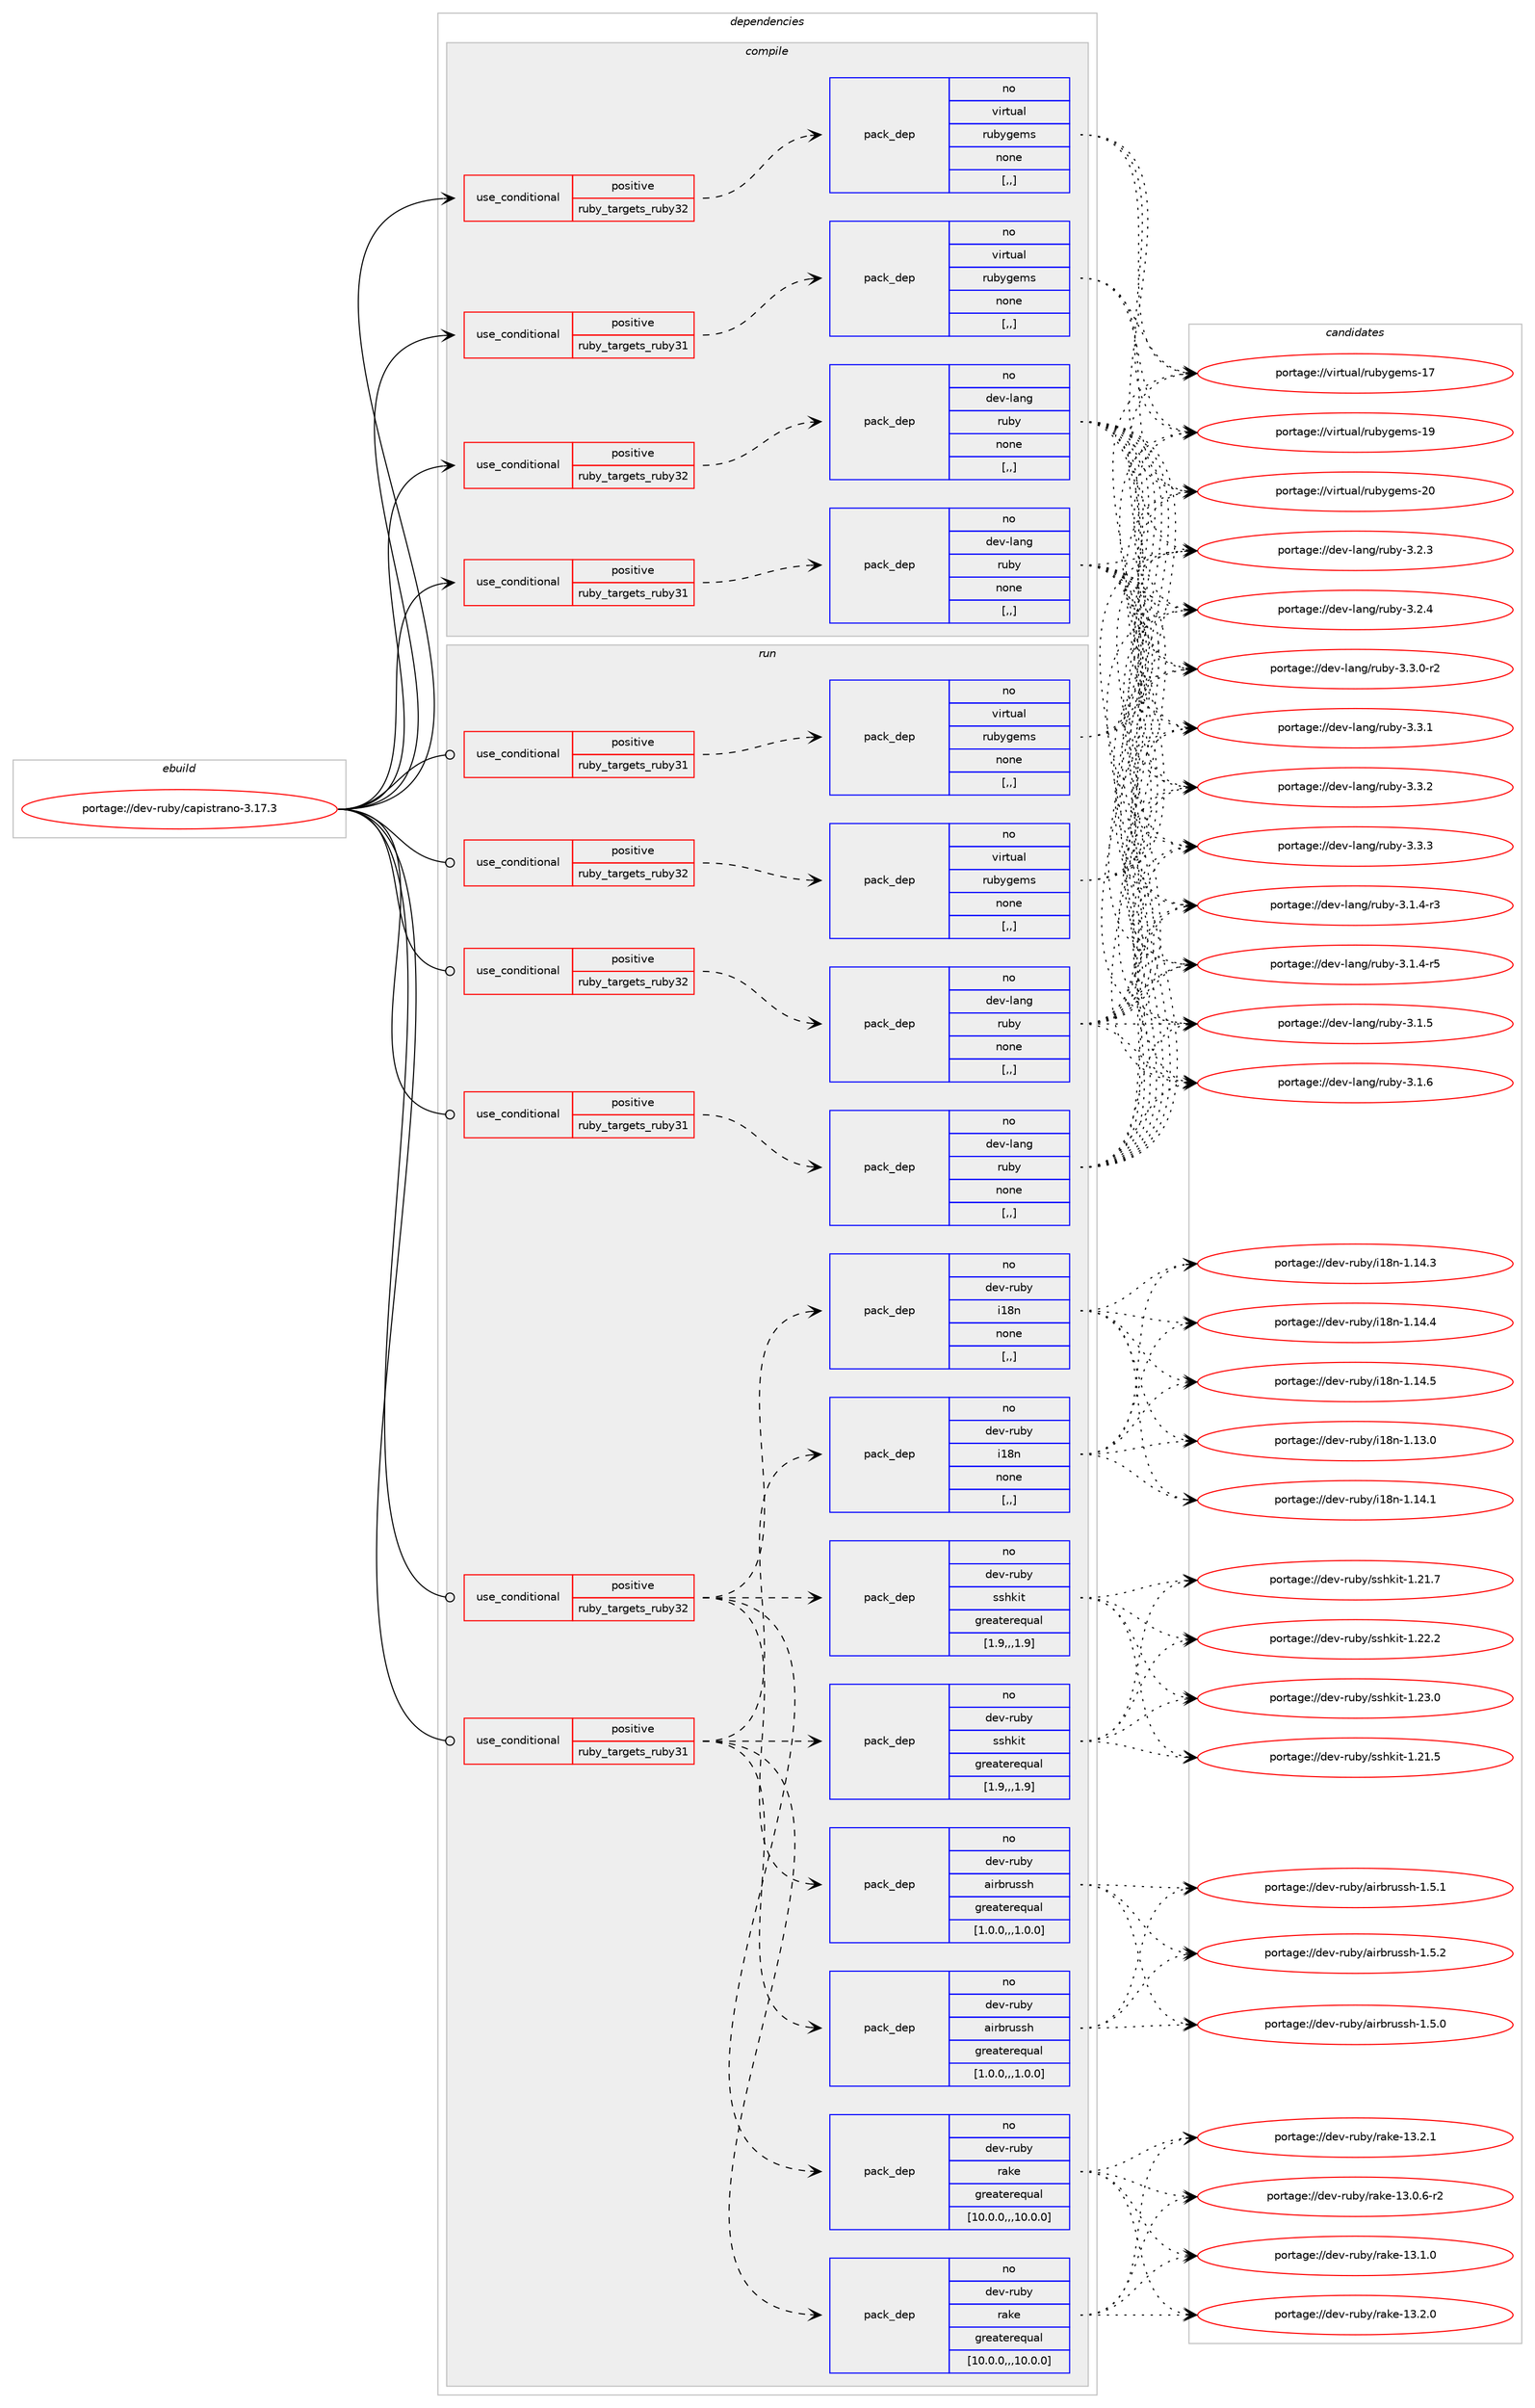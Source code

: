 digraph prolog {

# *************
# Graph options
# *************

newrank=true;
concentrate=true;
compound=true;
graph [rankdir=LR,fontname=Helvetica,fontsize=10,ranksep=1.5];#, ranksep=2.5, nodesep=0.2];
edge  [arrowhead=vee];
node  [fontname=Helvetica,fontsize=10];

# **********
# The ebuild
# **********

subgraph cluster_leftcol {
color=gray;
rank=same;
label=<<i>ebuild</i>>;
id [label="portage://dev-ruby/capistrano-3.17.3", color=red, width=4, href="../dev-ruby/capistrano-3.17.3.svg"];
}

# ****************
# The dependencies
# ****************

subgraph cluster_midcol {
color=gray;
label=<<i>dependencies</i>>;
subgraph cluster_compile {
fillcolor="#eeeeee";
style=filled;
label=<<i>compile</i>>;
subgraph cond44179 {
dependency174833 [label=<<TABLE BORDER="0" CELLBORDER="1" CELLSPACING="0" CELLPADDING="4"><TR><TD ROWSPAN="3" CELLPADDING="10">use_conditional</TD></TR><TR><TD>positive</TD></TR><TR><TD>ruby_targets_ruby31</TD></TR></TABLE>>, shape=none, color=red];
subgraph pack129394 {
dependency174834 [label=<<TABLE BORDER="0" CELLBORDER="1" CELLSPACING="0" CELLPADDING="4" WIDTH="220"><TR><TD ROWSPAN="6" CELLPADDING="30">pack_dep</TD></TR><TR><TD WIDTH="110">no</TD></TR><TR><TD>dev-lang</TD></TR><TR><TD>ruby</TD></TR><TR><TD>none</TD></TR><TR><TD>[,,]</TD></TR></TABLE>>, shape=none, color=blue];
}
dependency174833:e -> dependency174834:w [weight=20,style="dashed",arrowhead="vee"];
}
id:e -> dependency174833:w [weight=20,style="solid",arrowhead="vee"];
subgraph cond44180 {
dependency174835 [label=<<TABLE BORDER="0" CELLBORDER="1" CELLSPACING="0" CELLPADDING="4"><TR><TD ROWSPAN="3" CELLPADDING="10">use_conditional</TD></TR><TR><TD>positive</TD></TR><TR><TD>ruby_targets_ruby31</TD></TR></TABLE>>, shape=none, color=red];
subgraph pack129395 {
dependency174836 [label=<<TABLE BORDER="0" CELLBORDER="1" CELLSPACING="0" CELLPADDING="4" WIDTH="220"><TR><TD ROWSPAN="6" CELLPADDING="30">pack_dep</TD></TR><TR><TD WIDTH="110">no</TD></TR><TR><TD>virtual</TD></TR><TR><TD>rubygems</TD></TR><TR><TD>none</TD></TR><TR><TD>[,,]</TD></TR></TABLE>>, shape=none, color=blue];
}
dependency174835:e -> dependency174836:w [weight=20,style="dashed",arrowhead="vee"];
}
id:e -> dependency174835:w [weight=20,style="solid",arrowhead="vee"];
subgraph cond44181 {
dependency174837 [label=<<TABLE BORDER="0" CELLBORDER="1" CELLSPACING="0" CELLPADDING="4"><TR><TD ROWSPAN="3" CELLPADDING="10">use_conditional</TD></TR><TR><TD>positive</TD></TR><TR><TD>ruby_targets_ruby32</TD></TR></TABLE>>, shape=none, color=red];
subgraph pack129396 {
dependency174838 [label=<<TABLE BORDER="0" CELLBORDER="1" CELLSPACING="0" CELLPADDING="4" WIDTH="220"><TR><TD ROWSPAN="6" CELLPADDING="30">pack_dep</TD></TR><TR><TD WIDTH="110">no</TD></TR><TR><TD>dev-lang</TD></TR><TR><TD>ruby</TD></TR><TR><TD>none</TD></TR><TR><TD>[,,]</TD></TR></TABLE>>, shape=none, color=blue];
}
dependency174837:e -> dependency174838:w [weight=20,style="dashed",arrowhead="vee"];
}
id:e -> dependency174837:w [weight=20,style="solid",arrowhead="vee"];
subgraph cond44182 {
dependency174839 [label=<<TABLE BORDER="0" CELLBORDER="1" CELLSPACING="0" CELLPADDING="4"><TR><TD ROWSPAN="3" CELLPADDING="10">use_conditional</TD></TR><TR><TD>positive</TD></TR><TR><TD>ruby_targets_ruby32</TD></TR></TABLE>>, shape=none, color=red];
subgraph pack129397 {
dependency174840 [label=<<TABLE BORDER="0" CELLBORDER="1" CELLSPACING="0" CELLPADDING="4" WIDTH="220"><TR><TD ROWSPAN="6" CELLPADDING="30">pack_dep</TD></TR><TR><TD WIDTH="110">no</TD></TR><TR><TD>virtual</TD></TR><TR><TD>rubygems</TD></TR><TR><TD>none</TD></TR><TR><TD>[,,]</TD></TR></TABLE>>, shape=none, color=blue];
}
dependency174839:e -> dependency174840:w [weight=20,style="dashed",arrowhead="vee"];
}
id:e -> dependency174839:w [weight=20,style="solid",arrowhead="vee"];
}
subgraph cluster_compileandrun {
fillcolor="#eeeeee";
style=filled;
label=<<i>compile and run</i>>;
}
subgraph cluster_run {
fillcolor="#eeeeee";
style=filled;
label=<<i>run</i>>;
subgraph cond44183 {
dependency174841 [label=<<TABLE BORDER="0" CELLBORDER="1" CELLSPACING="0" CELLPADDING="4"><TR><TD ROWSPAN="3" CELLPADDING="10">use_conditional</TD></TR><TR><TD>positive</TD></TR><TR><TD>ruby_targets_ruby31</TD></TR></TABLE>>, shape=none, color=red];
subgraph pack129398 {
dependency174842 [label=<<TABLE BORDER="0" CELLBORDER="1" CELLSPACING="0" CELLPADDING="4" WIDTH="220"><TR><TD ROWSPAN="6" CELLPADDING="30">pack_dep</TD></TR><TR><TD WIDTH="110">no</TD></TR><TR><TD>dev-lang</TD></TR><TR><TD>ruby</TD></TR><TR><TD>none</TD></TR><TR><TD>[,,]</TD></TR></TABLE>>, shape=none, color=blue];
}
dependency174841:e -> dependency174842:w [weight=20,style="dashed",arrowhead="vee"];
}
id:e -> dependency174841:w [weight=20,style="solid",arrowhead="odot"];
subgraph cond44184 {
dependency174843 [label=<<TABLE BORDER="0" CELLBORDER="1" CELLSPACING="0" CELLPADDING="4"><TR><TD ROWSPAN="3" CELLPADDING="10">use_conditional</TD></TR><TR><TD>positive</TD></TR><TR><TD>ruby_targets_ruby31</TD></TR></TABLE>>, shape=none, color=red];
subgraph pack129399 {
dependency174844 [label=<<TABLE BORDER="0" CELLBORDER="1" CELLSPACING="0" CELLPADDING="4" WIDTH="220"><TR><TD ROWSPAN="6" CELLPADDING="30">pack_dep</TD></TR><TR><TD WIDTH="110">no</TD></TR><TR><TD>dev-ruby</TD></TR><TR><TD>airbrussh</TD></TR><TR><TD>greaterequal</TD></TR><TR><TD>[1.0.0,,,1.0.0]</TD></TR></TABLE>>, shape=none, color=blue];
}
dependency174843:e -> dependency174844:w [weight=20,style="dashed",arrowhead="vee"];
subgraph pack129400 {
dependency174845 [label=<<TABLE BORDER="0" CELLBORDER="1" CELLSPACING="0" CELLPADDING="4" WIDTH="220"><TR><TD ROWSPAN="6" CELLPADDING="30">pack_dep</TD></TR><TR><TD WIDTH="110">no</TD></TR><TR><TD>dev-ruby</TD></TR><TR><TD>sshkit</TD></TR><TR><TD>greaterequal</TD></TR><TR><TD>[1.9,,,1.9]</TD></TR></TABLE>>, shape=none, color=blue];
}
dependency174843:e -> dependency174845:w [weight=20,style="dashed",arrowhead="vee"];
subgraph pack129401 {
dependency174846 [label=<<TABLE BORDER="0" CELLBORDER="1" CELLSPACING="0" CELLPADDING="4" WIDTH="220"><TR><TD ROWSPAN="6" CELLPADDING="30">pack_dep</TD></TR><TR><TD WIDTH="110">no</TD></TR><TR><TD>dev-ruby</TD></TR><TR><TD>rake</TD></TR><TR><TD>greaterequal</TD></TR><TR><TD>[10.0.0,,,10.0.0]</TD></TR></TABLE>>, shape=none, color=blue];
}
dependency174843:e -> dependency174846:w [weight=20,style="dashed",arrowhead="vee"];
subgraph pack129402 {
dependency174847 [label=<<TABLE BORDER="0" CELLBORDER="1" CELLSPACING="0" CELLPADDING="4" WIDTH="220"><TR><TD ROWSPAN="6" CELLPADDING="30">pack_dep</TD></TR><TR><TD WIDTH="110">no</TD></TR><TR><TD>dev-ruby</TD></TR><TR><TD>i18n</TD></TR><TR><TD>none</TD></TR><TR><TD>[,,]</TD></TR></TABLE>>, shape=none, color=blue];
}
dependency174843:e -> dependency174847:w [weight=20,style="dashed",arrowhead="vee"];
}
id:e -> dependency174843:w [weight=20,style="solid",arrowhead="odot"];
subgraph cond44185 {
dependency174848 [label=<<TABLE BORDER="0" CELLBORDER="1" CELLSPACING="0" CELLPADDING="4"><TR><TD ROWSPAN="3" CELLPADDING="10">use_conditional</TD></TR><TR><TD>positive</TD></TR><TR><TD>ruby_targets_ruby31</TD></TR></TABLE>>, shape=none, color=red];
subgraph pack129403 {
dependency174849 [label=<<TABLE BORDER="0" CELLBORDER="1" CELLSPACING="0" CELLPADDING="4" WIDTH="220"><TR><TD ROWSPAN="6" CELLPADDING="30">pack_dep</TD></TR><TR><TD WIDTH="110">no</TD></TR><TR><TD>virtual</TD></TR><TR><TD>rubygems</TD></TR><TR><TD>none</TD></TR><TR><TD>[,,]</TD></TR></TABLE>>, shape=none, color=blue];
}
dependency174848:e -> dependency174849:w [weight=20,style="dashed",arrowhead="vee"];
}
id:e -> dependency174848:w [weight=20,style="solid",arrowhead="odot"];
subgraph cond44186 {
dependency174850 [label=<<TABLE BORDER="0" CELLBORDER="1" CELLSPACING="0" CELLPADDING="4"><TR><TD ROWSPAN="3" CELLPADDING="10">use_conditional</TD></TR><TR><TD>positive</TD></TR><TR><TD>ruby_targets_ruby32</TD></TR></TABLE>>, shape=none, color=red];
subgraph pack129404 {
dependency174851 [label=<<TABLE BORDER="0" CELLBORDER="1" CELLSPACING="0" CELLPADDING="4" WIDTH="220"><TR><TD ROWSPAN="6" CELLPADDING="30">pack_dep</TD></TR><TR><TD WIDTH="110">no</TD></TR><TR><TD>dev-lang</TD></TR><TR><TD>ruby</TD></TR><TR><TD>none</TD></TR><TR><TD>[,,]</TD></TR></TABLE>>, shape=none, color=blue];
}
dependency174850:e -> dependency174851:w [weight=20,style="dashed",arrowhead="vee"];
}
id:e -> dependency174850:w [weight=20,style="solid",arrowhead="odot"];
subgraph cond44187 {
dependency174852 [label=<<TABLE BORDER="0" CELLBORDER="1" CELLSPACING="0" CELLPADDING="4"><TR><TD ROWSPAN="3" CELLPADDING="10">use_conditional</TD></TR><TR><TD>positive</TD></TR><TR><TD>ruby_targets_ruby32</TD></TR></TABLE>>, shape=none, color=red];
subgraph pack129405 {
dependency174853 [label=<<TABLE BORDER="0" CELLBORDER="1" CELLSPACING="0" CELLPADDING="4" WIDTH="220"><TR><TD ROWSPAN="6" CELLPADDING="30">pack_dep</TD></TR><TR><TD WIDTH="110">no</TD></TR><TR><TD>dev-ruby</TD></TR><TR><TD>airbrussh</TD></TR><TR><TD>greaterequal</TD></TR><TR><TD>[1.0.0,,,1.0.0]</TD></TR></TABLE>>, shape=none, color=blue];
}
dependency174852:e -> dependency174853:w [weight=20,style="dashed",arrowhead="vee"];
subgraph pack129406 {
dependency174854 [label=<<TABLE BORDER="0" CELLBORDER="1" CELLSPACING="0" CELLPADDING="4" WIDTH="220"><TR><TD ROWSPAN="6" CELLPADDING="30">pack_dep</TD></TR><TR><TD WIDTH="110">no</TD></TR><TR><TD>dev-ruby</TD></TR><TR><TD>sshkit</TD></TR><TR><TD>greaterequal</TD></TR><TR><TD>[1.9,,,1.9]</TD></TR></TABLE>>, shape=none, color=blue];
}
dependency174852:e -> dependency174854:w [weight=20,style="dashed",arrowhead="vee"];
subgraph pack129407 {
dependency174855 [label=<<TABLE BORDER="0" CELLBORDER="1" CELLSPACING="0" CELLPADDING="4" WIDTH="220"><TR><TD ROWSPAN="6" CELLPADDING="30">pack_dep</TD></TR><TR><TD WIDTH="110">no</TD></TR><TR><TD>dev-ruby</TD></TR><TR><TD>rake</TD></TR><TR><TD>greaterequal</TD></TR><TR><TD>[10.0.0,,,10.0.0]</TD></TR></TABLE>>, shape=none, color=blue];
}
dependency174852:e -> dependency174855:w [weight=20,style="dashed",arrowhead="vee"];
subgraph pack129408 {
dependency174856 [label=<<TABLE BORDER="0" CELLBORDER="1" CELLSPACING="0" CELLPADDING="4" WIDTH="220"><TR><TD ROWSPAN="6" CELLPADDING="30">pack_dep</TD></TR><TR><TD WIDTH="110">no</TD></TR><TR><TD>dev-ruby</TD></TR><TR><TD>i18n</TD></TR><TR><TD>none</TD></TR><TR><TD>[,,]</TD></TR></TABLE>>, shape=none, color=blue];
}
dependency174852:e -> dependency174856:w [weight=20,style="dashed",arrowhead="vee"];
}
id:e -> dependency174852:w [weight=20,style="solid",arrowhead="odot"];
subgraph cond44188 {
dependency174857 [label=<<TABLE BORDER="0" CELLBORDER="1" CELLSPACING="0" CELLPADDING="4"><TR><TD ROWSPAN="3" CELLPADDING="10">use_conditional</TD></TR><TR><TD>positive</TD></TR><TR><TD>ruby_targets_ruby32</TD></TR></TABLE>>, shape=none, color=red];
subgraph pack129409 {
dependency174858 [label=<<TABLE BORDER="0" CELLBORDER="1" CELLSPACING="0" CELLPADDING="4" WIDTH="220"><TR><TD ROWSPAN="6" CELLPADDING="30">pack_dep</TD></TR><TR><TD WIDTH="110">no</TD></TR><TR><TD>virtual</TD></TR><TR><TD>rubygems</TD></TR><TR><TD>none</TD></TR><TR><TD>[,,]</TD></TR></TABLE>>, shape=none, color=blue];
}
dependency174857:e -> dependency174858:w [weight=20,style="dashed",arrowhead="vee"];
}
id:e -> dependency174857:w [weight=20,style="solid",arrowhead="odot"];
}
}

# **************
# The candidates
# **************

subgraph cluster_choices {
rank=same;
color=gray;
label=<<i>candidates</i>>;

subgraph choice129394 {
color=black;
nodesep=1;
choice100101118451089711010347114117981214551464946524511451 [label="portage://dev-lang/ruby-3.1.4-r3", color=red, width=4,href="../dev-lang/ruby-3.1.4-r3.svg"];
choice100101118451089711010347114117981214551464946524511453 [label="portage://dev-lang/ruby-3.1.4-r5", color=red, width=4,href="../dev-lang/ruby-3.1.4-r5.svg"];
choice10010111845108971101034711411798121455146494653 [label="portage://dev-lang/ruby-3.1.5", color=red, width=4,href="../dev-lang/ruby-3.1.5.svg"];
choice10010111845108971101034711411798121455146494654 [label="portage://dev-lang/ruby-3.1.6", color=red, width=4,href="../dev-lang/ruby-3.1.6.svg"];
choice10010111845108971101034711411798121455146504651 [label="portage://dev-lang/ruby-3.2.3", color=red, width=4,href="../dev-lang/ruby-3.2.3.svg"];
choice10010111845108971101034711411798121455146504652 [label="portage://dev-lang/ruby-3.2.4", color=red, width=4,href="../dev-lang/ruby-3.2.4.svg"];
choice100101118451089711010347114117981214551465146484511450 [label="portage://dev-lang/ruby-3.3.0-r2", color=red, width=4,href="../dev-lang/ruby-3.3.0-r2.svg"];
choice10010111845108971101034711411798121455146514649 [label="portage://dev-lang/ruby-3.3.1", color=red, width=4,href="../dev-lang/ruby-3.3.1.svg"];
choice10010111845108971101034711411798121455146514650 [label="portage://dev-lang/ruby-3.3.2", color=red, width=4,href="../dev-lang/ruby-3.3.2.svg"];
choice10010111845108971101034711411798121455146514651 [label="portage://dev-lang/ruby-3.3.3", color=red, width=4,href="../dev-lang/ruby-3.3.3.svg"];
dependency174834:e -> choice100101118451089711010347114117981214551464946524511451:w [style=dotted,weight="100"];
dependency174834:e -> choice100101118451089711010347114117981214551464946524511453:w [style=dotted,weight="100"];
dependency174834:e -> choice10010111845108971101034711411798121455146494653:w [style=dotted,weight="100"];
dependency174834:e -> choice10010111845108971101034711411798121455146494654:w [style=dotted,weight="100"];
dependency174834:e -> choice10010111845108971101034711411798121455146504651:w [style=dotted,weight="100"];
dependency174834:e -> choice10010111845108971101034711411798121455146504652:w [style=dotted,weight="100"];
dependency174834:e -> choice100101118451089711010347114117981214551465146484511450:w [style=dotted,weight="100"];
dependency174834:e -> choice10010111845108971101034711411798121455146514649:w [style=dotted,weight="100"];
dependency174834:e -> choice10010111845108971101034711411798121455146514650:w [style=dotted,weight="100"];
dependency174834:e -> choice10010111845108971101034711411798121455146514651:w [style=dotted,weight="100"];
}
subgraph choice129395 {
color=black;
nodesep=1;
choice118105114116117971084711411798121103101109115454955 [label="portage://virtual/rubygems-17", color=red, width=4,href="../virtual/rubygems-17.svg"];
choice118105114116117971084711411798121103101109115454957 [label="portage://virtual/rubygems-19", color=red, width=4,href="../virtual/rubygems-19.svg"];
choice118105114116117971084711411798121103101109115455048 [label="portage://virtual/rubygems-20", color=red, width=4,href="../virtual/rubygems-20.svg"];
dependency174836:e -> choice118105114116117971084711411798121103101109115454955:w [style=dotted,weight="100"];
dependency174836:e -> choice118105114116117971084711411798121103101109115454957:w [style=dotted,weight="100"];
dependency174836:e -> choice118105114116117971084711411798121103101109115455048:w [style=dotted,weight="100"];
}
subgraph choice129396 {
color=black;
nodesep=1;
choice100101118451089711010347114117981214551464946524511451 [label="portage://dev-lang/ruby-3.1.4-r3", color=red, width=4,href="../dev-lang/ruby-3.1.4-r3.svg"];
choice100101118451089711010347114117981214551464946524511453 [label="portage://dev-lang/ruby-3.1.4-r5", color=red, width=4,href="../dev-lang/ruby-3.1.4-r5.svg"];
choice10010111845108971101034711411798121455146494653 [label="portage://dev-lang/ruby-3.1.5", color=red, width=4,href="../dev-lang/ruby-3.1.5.svg"];
choice10010111845108971101034711411798121455146494654 [label="portage://dev-lang/ruby-3.1.6", color=red, width=4,href="../dev-lang/ruby-3.1.6.svg"];
choice10010111845108971101034711411798121455146504651 [label="portage://dev-lang/ruby-3.2.3", color=red, width=4,href="../dev-lang/ruby-3.2.3.svg"];
choice10010111845108971101034711411798121455146504652 [label="portage://dev-lang/ruby-3.2.4", color=red, width=4,href="../dev-lang/ruby-3.2.4.svg"];
choice100101118451089711010347114117981214551465146484511450 [label="portage://dev-lang/ruby-3.3.0-r2", color=red, width=4,href="../dev-lang/ruby-3.3.0-r2.svg"];
choice10010111845108971101034711411798121455146514649 [label="portage://dev-lang/ruby-3.3.1", color=red, width=4,href="../dev-lang/ruby-3.3.1.svg"];
choice10010111845108971101034711411798121455146514650 [label="portage://dev-lang/ruby-3.3.2", color=red, width=4,href="../dev-lang/ruby-3.3.2.svg"];
choice10010111845108971101034711411798121455146514651 [label="portage://dev-lang/ruby-3.3.3", color=red, width=4,href="../dev-lang/ruby-3.3.3.svg"];
dependency174838:e -> choice100101118451089711010347114117981214551464946524511451:w [style=dotted,weight="100"];
dependency174838:e -> choice100101118451089711010347114117981214551464946524511453:w [style=dotted,weight="100"];
dependency174838:e -> choice10010111845108971101034711411798121455146494653:w [style=dotted,weight="100"];
dependency174838:e -> choice10010111845108971101034711411798121455146494654:w [style=dotted,weight="100"];
dependency174838:e -> choice10010111845108971101034711411798121455146504651:w [style=dotted,weight="100"];
dependency174838:e -> choice10010111845108971101034711411798121455146504652:w [style=dotted,weight="100"];
dependency174838:e -> choice100101118451089711010347114117981214551465146484511450:w [style=dotted,weight="100"];
dependency174838:e -> choice10010111845108971101034711411798121455146514649:w [style=dotted,weight="100"];
dependency174838:e -> choice10010111845108971101034711411798121455146514650:w [style=dotted,weight="100"];
dependency174838:e -> choice10010111845108971101034711411798121455146514651:w [style=dotted,weight="100"];
}
subgraph choice129397 {
color=black;
nodesep=1;
choice118105114116117971084711411798121103101109115454955 [label="portage://virtual/rubygems-17", color=red, width=4,href="../virtual/rubygems-17.svg"];
choice118105114116117971084711411798121103101109115454957 [label="portage://virtual/rubygems-19", color=red, width=4,href="../virtual/rubygems-19.svg"];
choice118105114116117971084711411798121103101109115455048 [label="portage://virtual/rubygems-20", color=red, width=4,href="../virtual/rubygems-20.svg"];
dependency174840:e -> choice118105114116117971084711411798121103101109115454955:w [style=dotted,weight="100"];
dependency174840:e -> choice118105114116117971084711411798121103101109115454957:w [style=dotted,weight="100"];
dependency174840:e -> choice118105114116117971084711411798121103101109115455048:w [style=dotted,weight="100"];
}
subgraph choice129398 {
color=black;
nodesep=1;
choice100101118451089711010347114117981214551464946524511451 [label="portage://dev-lang/ruby-3.1.4-r3", color=red, width=4,href="../dev-lang/ruby-3.1.4-r3.svg"];
choice100101118451089711010347114117981214551464946524511453 [label="portage://dev-lang/ruby-3.1.4-r5", color=red, width=4,href="../dev-lang/ruby-3.1.4-r5.svg"];
choice10010111845108971101034711411798121455146494653 [label="portage://dev-lang/ruby-3.1.5", color=red, width=4,href="../dev-lang/ruby-3.1.5.svg"];
choice10010111845108971101034711411798121455146494654 [label="portage://dev-lang/ruby-3.1.6", color=red, width=4,href="../dev-lang/ruby-3.1.6.svg"];
choice10010111845108971101034711411798121455146504651 [label="portage://dev-lang/ruby-3.2.3", color=red, width=4,href="../dev-lang/ruby-3.2.3.svg"];
choice10010111845108971101034711411798121455146504652 [label="portage://dev-lang/ruby-3.2.4", color=red, width=4,href="../dev-lang/ruby-3.2.4.svg"];
choice100101118451089711010347114117981214551465146484511450 [label="portage://dev-lang/ruby-3.3.0-r2", color=red, width=4,href="../dev-lang/ruby-3.3.0-r2.svg"];
choice10010111845108971101034711411798121455146514649 [label="portage://dev-lang/ruby-3.3.1", color=red, width=4,href="../dev-lang/ruby-3.3.1.svg"];
choice10010111845108971101034711411798121455146514650 [label="portage://dev-lang/ruby-3.3.2", color=red, width=4,href="../dev-lang/ruby-3.3.2.svg"];
choice10010111845108971101034711411798121455146514651 [label="portage://dev-lang/ruby-3.3.3", color=red, width=4,href="../dev-lang/ruby-3.3.3.svg"];
dependency174842:e -> choice100101118451089711010347114117981214551464946524511451:w [style=dotted,weight="100"];
dependency174842:e -> choice100101118451089711010347114117981214551464946524511453:w [style=dotted,weight="100"];
dependency174842:e -> choice10010111845108971101034711411798121455146494653:w [style=dotted,weight="100"];
dependency174842:e -> choice10010111845108971101034711411798121455146494654:w [style=dotted,weight="100"];
dependency174842:e -> choice10010111845108971101034711411798121455146504651:w [style=dotted,weight="100"];
dependency174842:e -> choice10010111845108971101034711411798121455146504652:w [style=dotted,weight="100"];
dependency174842:e -> choice100101118451089711010347114117981214551465146484511450:w [style=dotted,weight="100"];
dependency174842:e -> choice10010111845108971101034711411798121455146514649:w [style=dotted,weight="100"];
dependency174842:e -> choice10010111845108971101034711411798121455146514650:w [style=dotted,weight="100"];
dependency174842:e -> choice10010111845108971101034711411798121455146514651:w [style=dotted,weight="100"];
}
subgraph choice129399 {
color=black;
nodesep=1;
choice1001011184511411798121479710511498114117115115104454946534648 [label="portage://dev-ruby/airbrussh-1.5.0", color=red, width=4,href="../dev-ruby/airbrussh-1.5.0.svg"];
choice1001011184511411798121479710511498114117115115104454946534649 [label="portage://dev-ruby/airbrussh-1.5.1", color=red, width=4,href="../dev-ruby/airbrussh-1.5.1.svg"];
choice1001011184511411798121479710511498114117115115104454946534650 [label="portage://dev-ruby/airbrussh-1.5.2", color=red, width=4,href="../dev-ruby/airbrussh-1.5.2.svg"];
dependency174844:e -> choice1001011184511411798121479710511498114117115115104454946534648:w [style=dotted,weight="100"];
dependency174844:e -> choice1001011184511411798121479710511498114117115115104454946534649:w [style=dotted,weight="100"];
dependency174844:e -> choice1001011184511411798121479710511498114117115115104454946534650:w [style=dotted,weight="100"];
}
subgraph choice129400 {
color=black;
nodesep=1;
choice10010111845114117981214711511510410710511645494650494653 [label="portage://dev-ruby/sshkit-1.21.5", color=red, width=4,href="../dev-ruby/sshkit-1.21.5.svg"];
choice10010111845114117981214711511510410710511645494650494655 [label="portage://dev-ruby/sshkit-1.21.7", color=red, width=4,href="../dev-ruby/sshkit-1.21.7.svg"];
choice10010111845114117981214711511510410710511645494650504650 [label="portage://dev-ruby/sshkit-1.22.2", color=red, width=4,href="../dev-ruby/sshkit-1.22.2.svg"];
choice10010111845114117981214711511510410710511645494650514648 [label="portage://dev-ruby/sshkit-1.23.0", color=red, width=4,href="../dev-ruby/sshkit-1.23.0.svg"];
dependency174845:e -> choice10010111845114117981214711511510410710511645494650494653:w [style=dotted,weight="100"];
dependency174845:e -> choice10010111845114117981214711511510410710511645494650494655:w [style=dotted,weight="100"];
dependency174845:e -> choice10010111845114117981214711511510410710511645494650504650:w [style=dotted,weight="100"];
dependency174845:e -> choice10010111845114117981214711511510410710511645494650514648:w [style=dotted,weight="100"];
}
subgraph choice129401 {
color=black;
nodesep=1;
choice10010111845114117981214711497107101454951464846544511450 [label="portage://dev-ruby/rake-13.0.6-r2", color=red, width=4,href="../dev-ruby/rake-13.0.6-r2.svg"];
choice1001011184511411798121471149710710145495146494648 [label="portage://dev-ruby/rake-13.1.0", color=red, width=4,href="../dev-ruby/rake-13.1.0.svg"];
choice1001011184511411798121471149710710145495146504648 [label="portage://dev-ruby/rake-13.2.0", color=red, width=4,href="../dev-ruby/rake-13.2.0.svg"];
choice1001011184511411798121471149710710145495146504649 [label="portage://dev-ruby/rake-13.2.1", color=red, width=4,href="../dev-ruby/rake-13.2.1.svg"];
dependency174846:e -> choice10010111845114117981214711497107101454951464846544511450:w [style=dotted,weight="100"];
dependency174846:e -> choice1001011184511411798121471149710710145495146494648:w [style=dotted,weight="100"];
dependency174846:e -> choice1001011184511411798121471149710710145495146504648:w [style=dotted,weight="100"];
dependency174846:e -> choice1001011184511411798121471149710710145495146504649:w [style=dotted,weight="100"];
}
subgraph choice129402 {
color=black;
nodesep=1;
choice100101118451141179812147105495611045494649514648 [label="portage://dev-ruby/i18n-1.13.0", color=red, width=4,href="../dev-ruby/i18n-1.13.0.svg"];
choice100101118451141179812147105495611045494649524649 [label="portage://dev-ruby/i18n-1.14.1", color=red, width=4,href="../dev-ruby/i18n-1.14.1.svg"];
choice100101118451141179812147105495611045494649524651 [label="portage://dev-ruby/i18n-1.14.3", color=red, width=4,href="../dev-ruby/i18n-1.14.3.svg"];
choice100101118451141179812147105495611045494649524652 [label="portage://dev-ruby/i18n-1.14.4", color=red, width=4,href="../dev-ruby/i18n-1.14.4.svg"];
choice100101118451141179812147105495611045494649524653 [label="portage://dev-ruby/i18n-1.14.5", color=red, width=4,href="../dev-ruby/i18n-1.14.5.svg"];
dependency174847:e -> choice100101118451141179812147105495611045494649514648:w [style=dotted,weight="100"];
dependency174847:e -> choice100101118451141179812147105495611045494649524649:w [style=dotted,weight="100"];
dependency174847:e -> choice100101118451141179812147105495611045494649524651:w [style=dotted,weight="100"];
dependency174847:e -> choice100101118451141179812147105495611045494649524652:w [style=dotted,weight="100"];
dependency174847:e -> choice100101118451141179812147105495611045494649524653:w [style=dotted,weight="100"];
}
subgraph choice129403 {
color=black;
nodesep=1;
choice118105114116117971084711411798121103101109115454955 [label="portage://virtual/rubygems-17", color=red, width=4,href="../virtual/rubygems-17.svg"];
choice118105114116117971084711411798121103101109115454957 [label="portage://virtual/rubygems-19", color=red, width=4,href="../virtual/rubygems-19.svg"];
choice118105114116117971084711411798121103101109115455048 [label="portage://virtual/rubygems-20", color=red, width=4,href="../virtual/rubygems-20.svg"];
dependency174849:e -> choice118105114116117971084711411798121103101109115454955:w [style=dotted,weight="100"];
dependency174849:e -> choice118105114116117971084711411798121103101109115454957:w [style=dotted,weight="100"];
dependency174849:e -> choice118105114116117971084711411798121103101109115455048:w [style=dotted,weight="100"];
}
subgraph choice129404 {
color=black;
nodesep=1;
choice100101118451089711010347114117981214551464946524511451 [label="portage://dev-lang/ruby-3.1.4-r3", color=red, width=4,href="../dev-lang/ruby-3.1.4-r3.svg"];
choice100101118451089711010347114117981214551464946524511453 [label="portage://dev-lang/ruby-3.1.4-r5", color=red, width=4,href="../dev-lang/ruby-3.1.4-r5.svg"];
choice10010111845108971101034711411798121455146494653 [label="portage://dev-lang/ruby-3.1.5", color=red, width=4,href="../dev-lang/ruby-3.1.5.svg"];
choice10010111845108971101034711411798121455146494654 [label="portage://dev-lang/ruby-3.1.6", color=red, width=4,href="../dev-lang/ruby-3.1.6.svg"];
choice10010111845108971101034711411798121455146504651 [label="portage://dev-lang/ruby-3.2.3", color=red, width=4,href="../dev-lang/ruby-3.2.3.svg"];
choice10010111845108971101034711411798121455146504652 [label="portage://dev-lang/ruby-3.2.4", color=red, width=4,href="../dev-lang/ruby-3.2.4.svg"];
choice100101118451089711010347114117981214551465146484511450 [label="portage://dev-lang/ruby-3.3.0-r2", color=red, width=4,href="../dev-lang/ruby-3.3.0-r2.svg"];
choice10010111845108971101034711411798121455146514649 [label="portage://dev-lang/ruby-3.3.1", color=red, width=4,href="../dev-lang/ruby-3.3.1.svg"];
choice10010111845108971101034711411798121455146514650 [label="portage://dev-lang/ruby-3.3.2", color=red, width=4,href="../dev-lang/ruby-3.3.2.svg"];
choice10010111845108971101034711411798121455146514651 [label="portage://dev-lang/ruby-3.3.3", color=red, width=4,href="../dev-lang/ruby-3.3.3.svg"];
dependency174851:e -> choice100101118451089711010347114117981214551464946524511451:w [style=dotted,weight="100"];
dependency174851:e -> choice100101118451089711010347114117981214551464946524511453:w [style=dotted,weight="100"];
dependency174851:e -> choice10010111845108971101034711411798121455146494653:w [style=dotted,weight="100"];
dependency174851:e -> choice10010111845108971101034711411798121455146494654:w [style=dotted,weight="100"];
dependency174851:e -> choice10010111845108971101034711411798121455146504651:w [style=dotted,weight="100"];
dependency174851:e -> choice10010111845108971101034711411798121455146504652:w [style=dotted,weight="100"];
dependency174851:e -> choice100101118451089711010347114117981214551465146484511450:w [style=dotted,weight="100"];
dependency174851:e -> choice10010111845108971101034711411798121455146514649:w [style=dotted,weight="100"];
dependency174851:e -> choice10010111845108971101034711411798121455146514650:w [style=dotted,weight="100"];
dependency174851:e -> choice10010111845108971101034711411798121455146514651:w [style=dotted,weight="100"];
}
subgraph choice129405 {
color=black;
nodesep=1;
choice1001011184511411798121479710511498114117115115104454946534648 [label="portage://dev-ruby/airbrussh-1.5.0", color=red, width=4,href="../dev-ruby/airbrussh-1.5.0.svg"];
choice1001011184511411798121479710511498114117115115104454946534649 [label="portage://dev-ruby/airbrussh-1.5.1", color=red, width=4,href="../dev-ruby/airbrussh-1.5.1.svg"];
choice1001011184511411798121479710511498114117115115104454946534650 [label="portage://dev-ruby/airbrussh-1.5.2", color=red, width=4,href="../dev-ruby/airbrussh-1.5.2.svg"];
dependency174853:e -> choice1001011184511411798121479710511498114117115115104454946534648:w [style=dotted,weight="100"];
dependency174853:e -> choice1001011184511411798121479710511498114117115115104454946534649:w [style=dotted,weight="100"];
dependency174853:e -> choice1001011184511411798121479710511498114117115115104454946534650:w [style=dotted,weight="100"];
}
subgraph choice129406 {
color=black;
nodesep=1;
choice10010111845114117981214711511510410710511645494650494653 [label="portage://dev-ruby/sshkit-1.21.5", color=red, width=4,href="../dev-ruby/sshkit-1.21.5.svg"];
choice10010111845114117981214711511510410710511645494650494655 [label="portage://dev-ruby/sshkit-1.21.7", color=red, width=4,href="../dev-ruby/sshkit-1.21.7.svg"];
choice10010111845114117981214711511510410710511645494650504650 [label="portage://dev-ruby/sshkit-1.22.2", color=red, width=4,href="../dev-ruby/sshkit-1.22.2.svg"];
choice10010111845114117981214711511510410710511645494650514648 [label="portage://dev-ruby/sshkit-1.23.0", color=red, width=4,href="../dev-ruby/sshkit-1.23.0.svg"];
dependency174854:e -> choice10010111845114117981214711511510410710511645494650494653:w [style=dotted,weight="100"];
dependency174854:e -> choice10010111845114117981214711511510410710511645494650494655:w [style=dotted,weight="100"];
dependency174854:e -> choice10010111845114117981214711511510410710511645494650504650:w [style=dotted,weight="100"];
dependency174854:e -> choice10010111845114117981214711511510410710511645494650514648:w [style=dotted,weight="100"];
}
subgraph choice129407 {
color=black;
nodesep=1;
choice10010111845114117981214711497107101454951464846544511450 [label="portage://dev-ruby/rake-13.0.6-r2", color=red, width=4,href="../dev-ruby/rake-13.0.6-r2.svg"];
choice1001011184511411798121471149710710145495146494648 [label="portage://dev-ruby/rake-13.1.0", color=red, width=4,href="../dev-ruby/rake-13.1.0.svg"];
choice1001011184511411798121471149710710145495146504648 [label="portage://dev-ruby/rake-13.2.0", color=red, width=4,href="../dev-ruby/rake-13.2.0.svg"];
choice1001011184511411798121471149710710145495146504649 [label="portage://dev-ruby/rake-13.2.1", color=red, width=4,href="../dev-ruby/rake-13.2.1.svg"];
dependency174855:e -> choice10010111845114117981214711497107101454951464846544511450:w [style=dotted,weight="100"];
dependency174855:e -> choice1001011184511411798121471149710710145495146494648:w [style=dotted,weight="100"];
dependency174855:e -> choice1001011184511411798121471149710710145495146504648:w [style=dotted,weight="100"];
dependency174855:e -> choice1001011184511411798121471149710710145495146504649:w [style=dotted,weight="100"];
}
subgraph choice129408 {
color=black;
nodesep=1;
choice100101118451141179812147105495611045494649514648 [label="portage://dev-ruby/i18n-1.13.0", color=red, width=4,href="../dev-ruby/i18n-1.13.0.svg"];
choice100101118451141179812147105495611045494649524649 [label="portage://dev-ruby/i18n-1.14.1", color=red, width=4,href="../dev-ruby/i18n-1.14.1.svg"];
choice100101118451141179812147105495611045494649524651 [label="portage://dev-ruby/i18n-1.14.3", color=red, width=4,href="../dev-ruby/i18n-1.14.3.svg"];
choice100101118451141179812147105495611045494649524652 [label="portage://dev-ruby/i18n-1.14.4", color=red, width=4,href="../dev-ruby/i18n-1.14.4.svg"];
choice100101118451141179812147105495611045494649524653 [label="portage://dev-ruby/i18n-1.14.5", color=red, width=4,href="../dev-ruby/i18n-1.14.5.svg"];
dependency174856:e -> choice100101118451141179812147105495611045494649514648:w [style=dotted,weight="100"];
dependency174856:e -> choice100101118451141179812147105495611045494649524649:w [style=dotted,weight="100"];
dependency174856:e -> choice100101118451141179812147105495611045494649524651:w [style=dotted,weight="100"];
dependency174856:e -> choice100101118451141179812147105495611045494649524652:w [style=dotted,weight="100"];
dependency174856:e -> choice100101118451141179812147105495611045494649524653:w [style=dotted,weight="100"];
}
subgraph choice129409 {
color=black;
nodesep=1;
choice118105114116117971084711411798121103101109115454955 [label="portage://virtual/rubygems-17", color=red, width=4,href="../virtual/rubygems-17.svg"];
choice118105114116117971084711411798121103101109115454957 [label="portage://virtual/rubygems-19", color=red, width=4,href="../virtual/rubygems-19.svg"];
choice118105114116117971084711411798121103101109115455048 [label="portage://virtual/rubygems-20", color=red, width=4,href="../virtual/rubygems-20.svg"];
dependency174858:e -> choice118105114116117971084711411798121103101109115454955:w [style=dotted,weight="100"];
dependency174858:e -> choice118105114116117971084711411798121103101109115454957:w [style=dotted,weight="100"];
dependency174858:e -> choice118105114116117971084711411798121103101109115455048:w [style=dotted,weight="100"];
}
}

}
